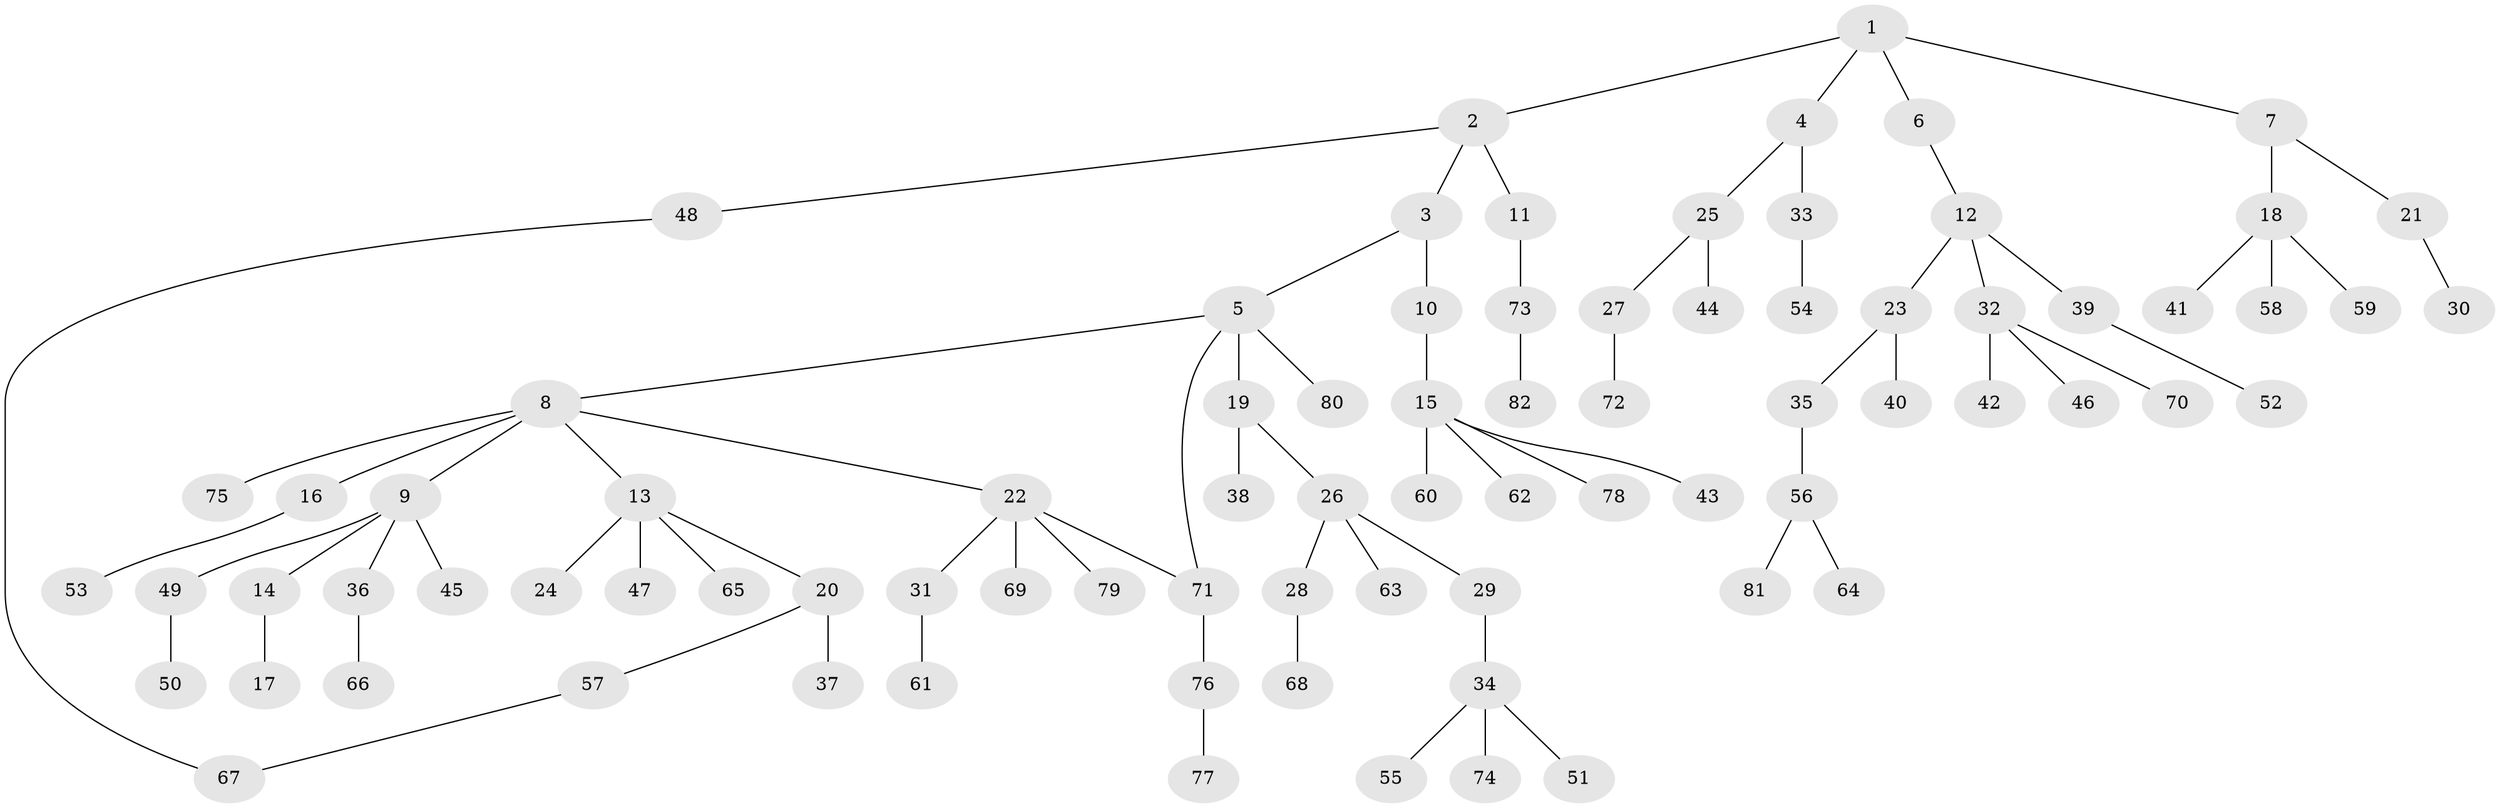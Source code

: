 // coarse degree distribution, {4: 0.16, 3: 0.12, 2: 0.24, 5: 0.02, 1: 0.46}
// Generated by graph-tools (version 1.1) at 2025/48/03/04/25 22:48:49]
// undirected, 82 vertices, 83 edges
graph export_dot {
  node [color=gray90,style=filled];
  1;
  2;
  3;
  4;
  5;
  6;
  7;
  8;
  9;
  10;
  11;
  12;
  13;
  14;
  15;
  16;
  17;
  18;
  19;
  20;
  21;
  22;
  23;
  24;
  25;
  26;
  27;
  28;
  29;
  30;
  31;
  32;
  33;
  34;
  35;
  36;
  37;
  38;
  39;
  40;
  41;
  42;
  43;
  44;
  45;
  46;
  47;
  48;
  49;
  50;
  51;
  52;
  53;
  54;
  55;
  56;
  57;
  58;
  59;
  60;
  61;
  62;
  63;
  64;
  65;
  66;
  67;
  68;
  69;
  70;
  71;
  72;
  73;
  74;
  75;
  76;
  77;
  78;
  79;
  80;
  81;
  82;
  1 -- 2;
  1 -- 4;
  1 -- 6;
  1 -- 7;
  2 -- 3;
  2 -- 11;
  2 -- 48;
  3 -- 5;
  3 -- 10;
  4 -- 25;
  4 -- 33;
  5 -- 8;
  5 -- 19;
  5 -- 80;
  5 -- 71;
  6 -- 12;
  7 -- 18;
  7 -- 21;
  8 -- 9;
  8 -- 13;
  8 -- 16;
  8 -- 22;
  8 -- 75;
  9 -- 14;
  9 -- 36;
  9 -- 45;
  9 -- 49;
  10 -- 15;
  11 -- 73;
  12 -- 23;
  12 -- 32;
  12 -- 39;
  13 -- 20;
  13 -- 24;
  13 -- 47;
  13 -- 65;
  14 -- 17;
  15 -- 43;
  15 -- 60;
  15 -- 62;
  15 -- 78;
  16 -- 53;
  18 -- 41;
  18 -- 58;
  18 -- 59;
  19 -- 26;
  19 -- 38;
  20 -- 37;
  20 -- 57;
  21 -- 30;
  22 -- 31;
  22 -- 69;
  22 -- 71;
  22 -- 79;
  23 -- 35;
  23 -- 40;
  25 -- 27;
  25 -- 44;
  26 -- 28;
  26 -- 29;
  26 -- 63;
  27 -- 72;
  28 -- 68;
  29 -- 34;
  31 -- 61;
  32 -- 42;
  32 -- 46;
  32 -- 70;
  33 -- 54;
  34 -- 51;
  34 -- 55;
  34 -- 74;
  35 -- 56;
  36 -- 66;
  39 -- 52;
  48 -- 67;
  49 -- 50;
  56 -- 64;
  56 -- 81;
  57 -- 67;
  71 -- 76;
  73 -- 82;
  76 -- 77;
}
